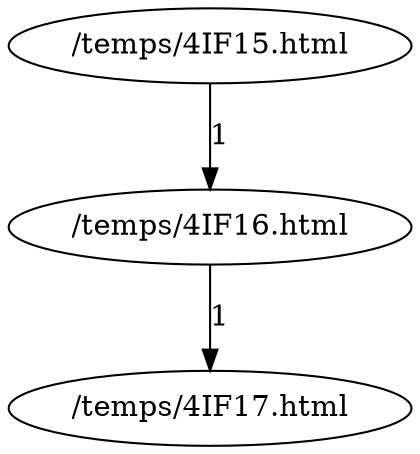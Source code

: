 digraph {
"/temps/4IF17.html"
"/temps/4IF15.html"
"/temps/4IF16.html"
"/temps/4IF16.html" -> "/temps/4IF17.html" [label="1"];
"/temps/4IF15.html" -> "/temps/4IF16.html" [label="1"];
}